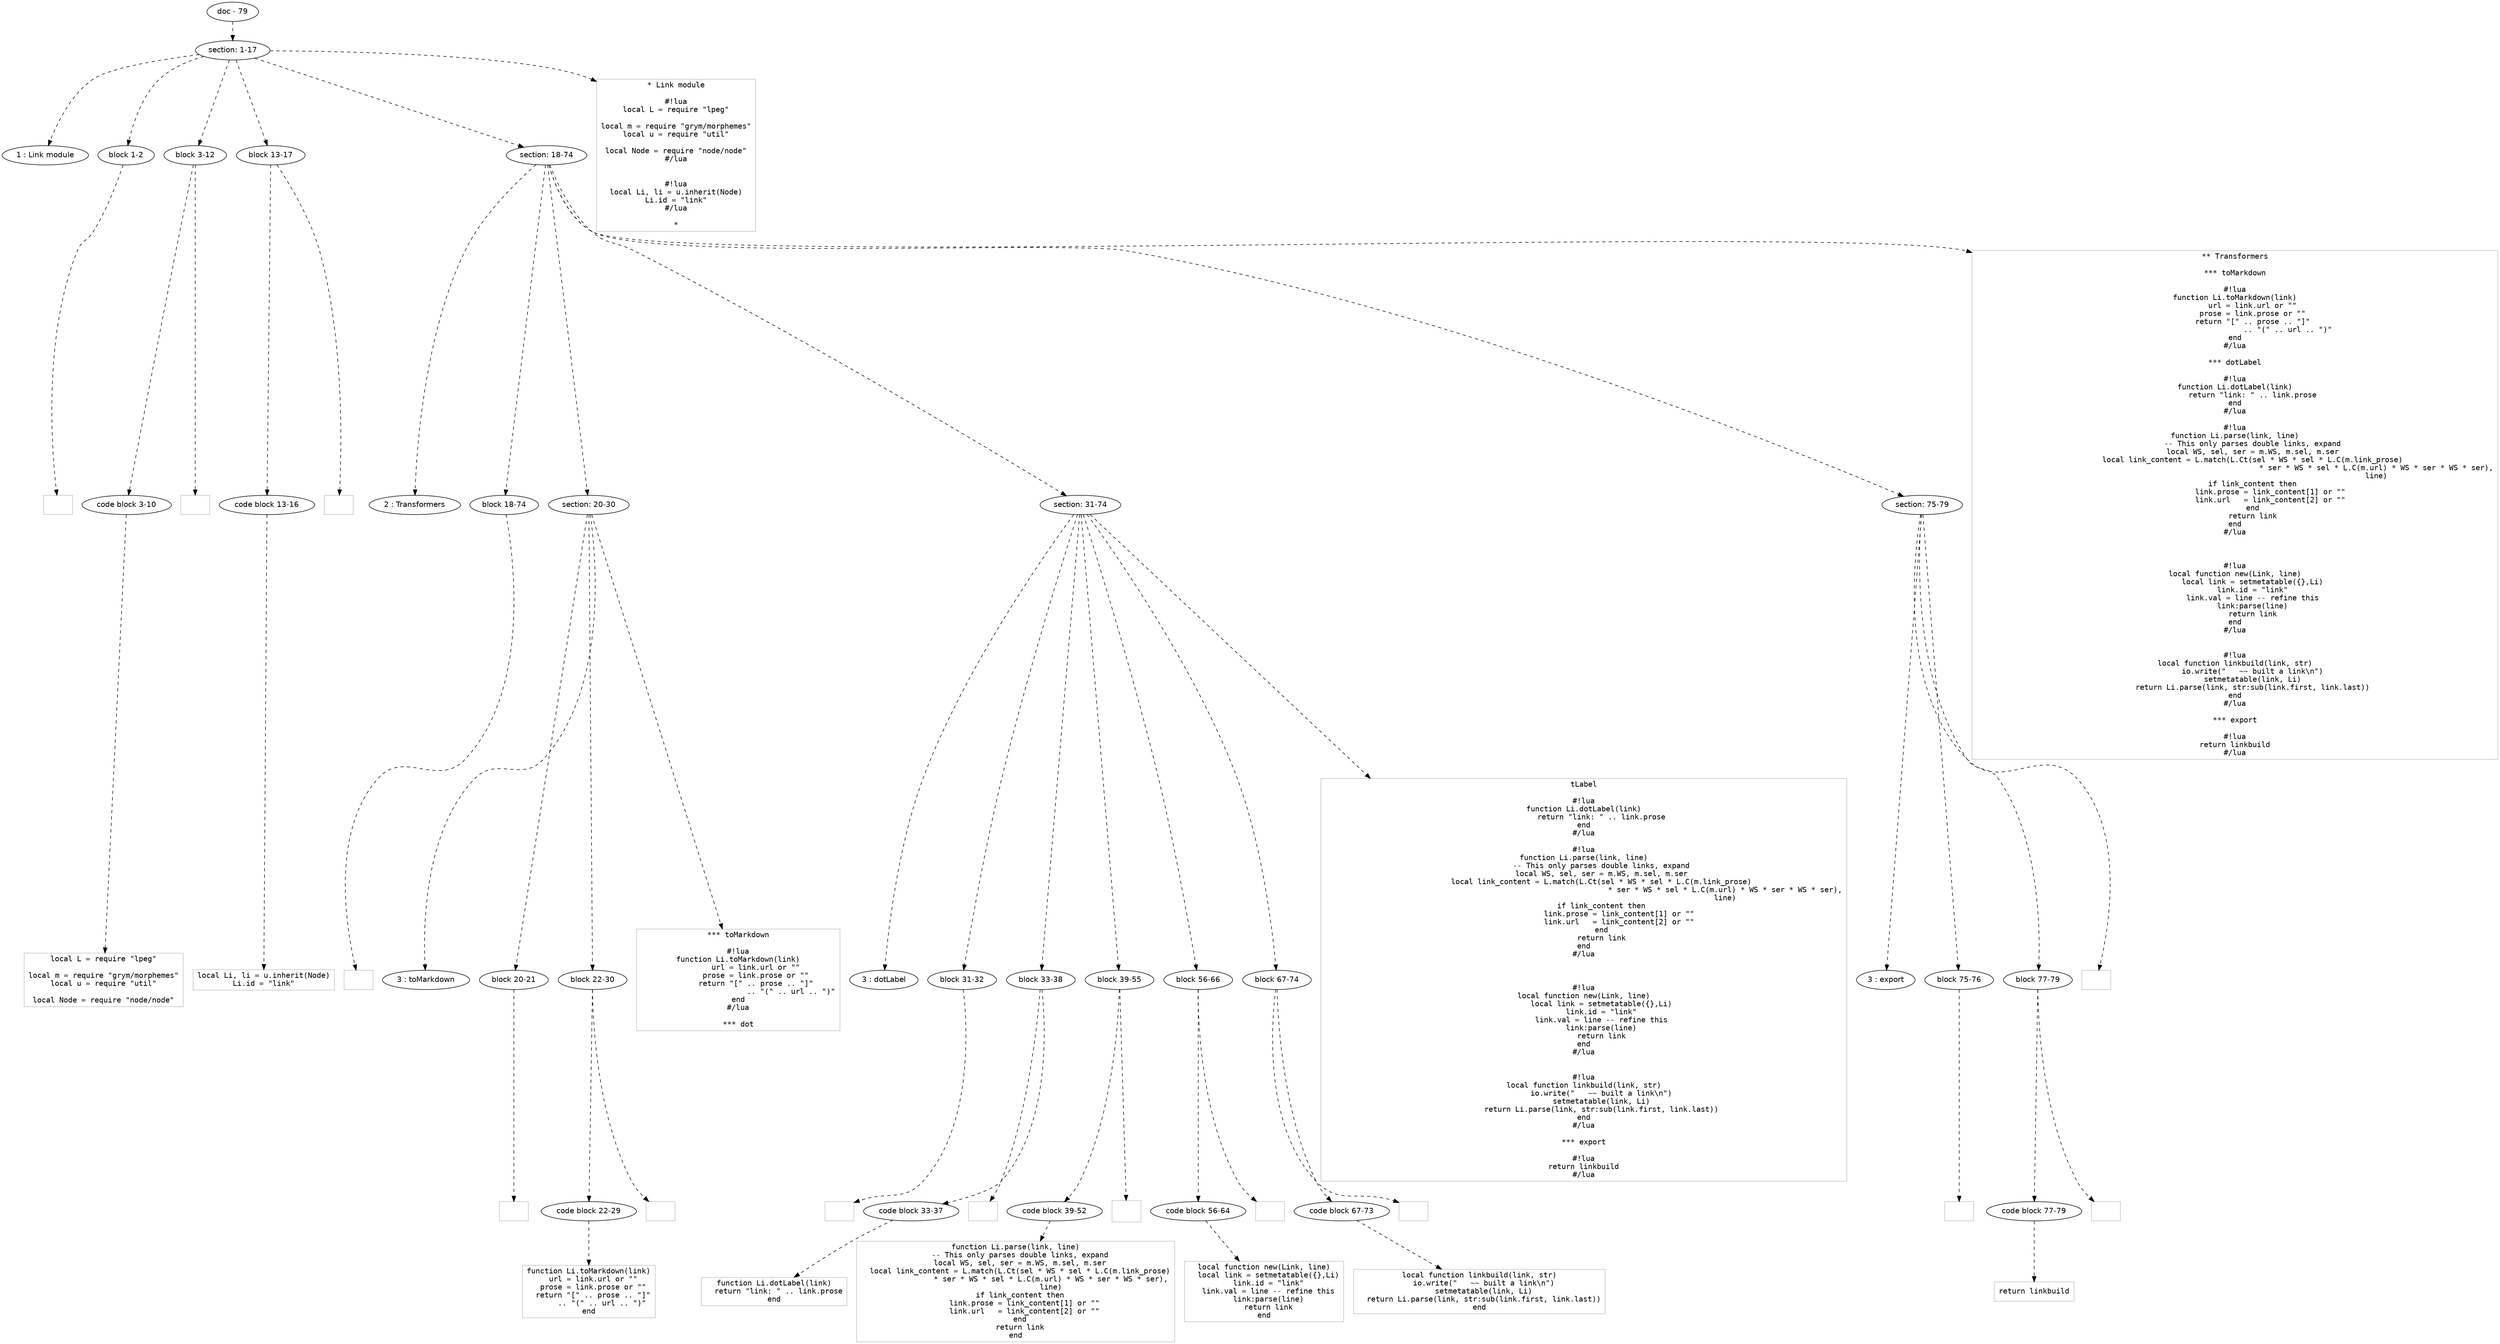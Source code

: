 digraph hierarchy {

node [fontname=Helvetica]
edge [style=dashed]

doc_0 [label="doc - 79"]


doc_0 -> { section_1}
{rank=same; section_1}

section_1 [label="section: 1-17"]


section_1 -> { header_2 block_3 block_4 block_5 section_6}
{rank=same; header_2 block_3 block_4 block_5 section_6}

header_2 [label="1 : Link module"]

block_3 [label="block 1-2"]

block_4 [label="block 3-12"]

block_5 [label="block 13-17"]

section_6 [label="section: 18-74"]


block_3 -> leaf_7
leaf_7  [color=Gray,shape=rectangle,fontname=Inconsolata,label=""]
block_4 -> { codeblock_8}
{rank=same; codeblock_8}

codeblock_8 [label="code block 3-10"]


codeblock_8 -> leaf_9
leaf_9  [color=Gray,shape=rectangle,fontname=Inconsolata,label="local L = require \"lpeg\"

local m = require \"grym/morphemes\"
local u = require \"util\"

local Node = require \"node/node\""]
block_4 -> leaf_10
leaf_10  [color=Gray,shape=rectangle,fontname=Inconsolata,label="
"]
block_5 -> { codeblock_11}
{rank=same; codeblock_11}

codeblock_11 [label="code block 13-16"]


codeblock_11 -> leaf_12
leaf_12  [color=Gray,shape=rectangle,fontname=Inconsolata,label="local Li, li = u.inherit(Node)
Li.id = \"link\""]
block_5 -> leaf_13
leaf_13  [color=Gray,shape=rectangle,fontname=Inconsolata,label=""]
section_6 -> { header_14 block_15 section_16 section_17 section_18}
{rank=same; header_14 block_15 section_16 section_17 section_18}

header_14 [label="2 : Transformers"]

block_15 [label="block 18-74"]

section_16 [label="section: 20-30"]

section_17 [label="section: 31-74"]

section_18 [label="section: 75-79"]


block_15 -> leaf_19
leaf_19  [color=Gray,shape=rectangle,fontname=Inconsolata,label=""]
section_16 -> { header_20 block_21 block_22}
{rank=same; header_20 block_21 block_22}

header_20 [label="3 : toMarkdown"]

block_21 [label="block 20-21"]

block_22 [label="block 22-30"]


block_21 -> leaf_23
leaf_23  [color=Gray,shape=rectangle,fontname=Inconsolata,label=""]
block_22 -> { codeblock_24}
{rank=same; codeblock_24}

codeblock_24 [label="code block 22-29"]


codeblock_24 -> leaf_25
leaf_25  [color=Gray,shape=rectangle,fontname=Inconsolata,label="function Li.toMarkdown(link)
  url = link.url or \"\"
  prose = link.prose or \"\"
  return \"[\" .. prose .. \"]\"
      .. \"(\" .. url .. \")\"
end"]
block_22 -> leaf_26
leaf_26  [color=Gray,shape=rectangle,fontname=Inconsolata,label=""]
section_16 -> leaf_27
leaf_27  [color=Gray,shape=rectangle,fontname=Inconsolata,label="*** toMarkdown

#!lua
function Li.toMarkdown(link)
	url = link.url or \"\"
	prose = link.prose or \"\"
	return \"[\" .. prose .. \"]\"
			.. \"(\" .. url .. \")\"
end
#/lua

*** dot"]
section_17 -> { header_28 block_29 block_30 block_31 block_32 block_33}
{rank=same; header_28 block_29 block_30 block_31 block_32 block_33}

header_28 [label="3 : dotLabel"]

block_29 [label="block 31-32"]

block_30 [label="block 33-38"]

block_31 [label="block 39-55"]

block_32 [label="block 56-66"]

block_33 [label="block 67-74"]


block_29 -> leaf_34
leaf_34  [color=Gray,shape=rectangle,fontname=Inconsolata,label=""]
block_30 -> { codeblock_35}
{rank=same; codeblock_35}

codeblock_35 [label="code block 33-37"]


codeblock_35 -> leaf_36
leaf_36  [color=Gray,shape=rectangle,fontname=Inconsolata,label="function Li.dotLabel(link)
  return \"link: \" .. link.prose
end"]
block_30 -> leaf_37
leaf_37  [color=Gray,shape=rectangle,fontname=Inconsolata,label=""]
block_31 -> { codeblock_38}
{rank=same; codeblock_38}

codeblock_38 [label="code block 39-52"]


codeblock_38 -> leaf_39
leaf_39  [color=Gray,shape=rectangle,fontname=Inconsolata,label="function Li.parse(link, line)
  -- This only parses double links, expand
  local WS, sel, ser = m.WS, m.sel, m.ser
  local link_content = L.match(L.Ct(sel * WS * sel * L.C(m.link_prose)
                * ser * WS * sel * L.C(m.url) * WS * ser * WS * ser),
                line)
  if link_content then
    link.prose = link_content[1] or \"\"
    link.url   = link_content[2] or \"\"
  end
  return link
end"]
block_31 -> leaf_40
leaf_40  [color=Gray,shape=rectangle,fontname=Inconsolata,label="

"]
block_32 -> { codeblock_41}
{rank=same; codeblock_41}

codeblock_41 [label="code block 56-64"]


codeblock_41 -> leaf_42
leaf_42  [color=Gray,shape=rectangle,fontname=Inconsolata,label="local function new(Link, line)
  local link = setmetatable({},Li)
  link.id = \"link\"
  link.val = line -- refine this
  link:parse(line)
  return link
end"]
block_32 -> leaf_43
leaf_43  [color=Gray,shape=rectangle,fontname=Inconsolata,label="
"]
block_33 -> { codeblock_44}
{rank=same; codeblock_44}

codeblock_44 [label="code block 67-73"]


codeblock_44 -> leaf_45
leaf_45  [color=Gray,shape=rectangle,fontname=Inconsolata,label="local function linkbuild(link, str)
  io.write(\"   ~~ built a link\\n\")
  setmetatable(link, Li)
  return Li.parse(link, str:sub(link.first, link.last))
end"]
block_33 -> leaf_46
leaf_46  [color=Gray,shape=rectangle,fontname=Inconsolata,label=""]
section_17 -> leaf_47
leaf_47  [color=Gray,shape=rectangle,fontname=Inconsolata,label="tLabel

#!lua
function Li.dotLabel(link)
	return \"link: \" .. link.prose
end
#/lua

#!lua
function Li.parse(link, line)
	-- This only parses double links, expand
	local WS, sel, ser = m.WS, m.sel, m.ser
	local link_content = L.match(L.Ct(sel * WS * sel * L.C(m.link_prose)
								* ser * WS * sel * L.C(m.url) * WS * ser * WS * ser),
								line)
	if link_content then
		link.prose = link_content[1] or \"\"
		link.url   = link_content[2] or \"\"
	end
	return link
end
#/lua



#!lua
local function new(Link, line)
	local link = setmetatable({},Li)
	link.id = \"link\"
	link.val = line -- refine this
	link:parse(line)
	return link
end
#/lua


#!lua
local function linkbuild(link, str)
	io.write(\"   ~~ built a link\\n\")
	setmetatable(link, Li)
	return Li.parse(link, str:sub(link.first, link.last))
end
#/lua

*** export

#!lua
return linkbuild
#/lua"]
section_18 -> { header_48 block_49 block_50}
{rank=same; header_48 block_49 block_50}

header_48 [label="3 : export"]

block_49 [label="block 75-76"]

block_50 [label="block 77-79"]


block_49 -> leaf_51
leaf_51  [color=Gray,shape=rectangle,fontname=Inconsolata,label=""]
block_50 -> { codeblock_52}
{rank=same; codeblock_52}

codeblock_52 [label="code block 77-79"]


codeblock_52 -> leaf_53
leaf_53  [color=Gray,shape=rectangle,fontname=Inconsolata,label="return linkbuild"]
block_50 -> leaf_54
leaf_54  [color=Gray,shape=rectangle,fontname=Inconsolata,label=""]
section_18 -> leaf_55
leaf_55  [color=Gray,shape=rectangle,fontname=Inconsolata,label=""]
section_6 -> leaf_56
leaf_56  [color=Gray,shape=rectangle,fontname=Inconsolata,label="** Transformers

*** toMarkdown

#!lua
function Li.toMarkdown(link)
	url = link.url or \"\"
	prose = link.prose or \"\"
	return \"[\" .. prose .. \"]\"
			.. \"(\" .. url .. \")\"
end
#/lua

*** dotLabel

#!lua
function Li.dotLabel(link)
	return \"link: \" .. link.prose
end
#/lua

#!lua
function Li.parse(link, line)
	-- This only parses double links, expand
	local WS, sel, ser = m.WS, m.sel, m.ser
	local link_content = L.match(L.Ct(sel * WS * sel * L.C(m.link_prose)
								* ser * WS * sel * L.C(m.url) * WS * ser * WS * ser),
								line)
	if link_content then
		link.prose = link_content[1] or \"\"
		link.url   = link_content[2] or \"\"
	end
	return link
end
#/lua



#!lua
local function new(Link, line)
	local link = setmetatable({},Li)
	link.id = \"link\"
	link.val = line -- refine this
	link:parse(line)
	return link
end
#/lua


#!lua
local function linkbuild(link, str)
	io.write(\"   ~~ built a link\\n\")
	setmetatable(link, Li)
	return Li.parse(link, str:sub(link.first, link.last))
end
#/lua

*** export

#!lua
return linkbuild
#/lua"]
section_1 -> leaf_57
leaf_57  [color=Gray,shape=rectangle,fontname=Inconsolata,label="* Link module

#!lua
local L = require \"lpeg\"

local m = require \"grym/morphemes\"
local u = require \"util\"

local Node = require \"node/node\"
#/lua


#!lua
local Li, li = u.inherit(Node)
Li.id = \"link\"
#/lua

*"]

}
